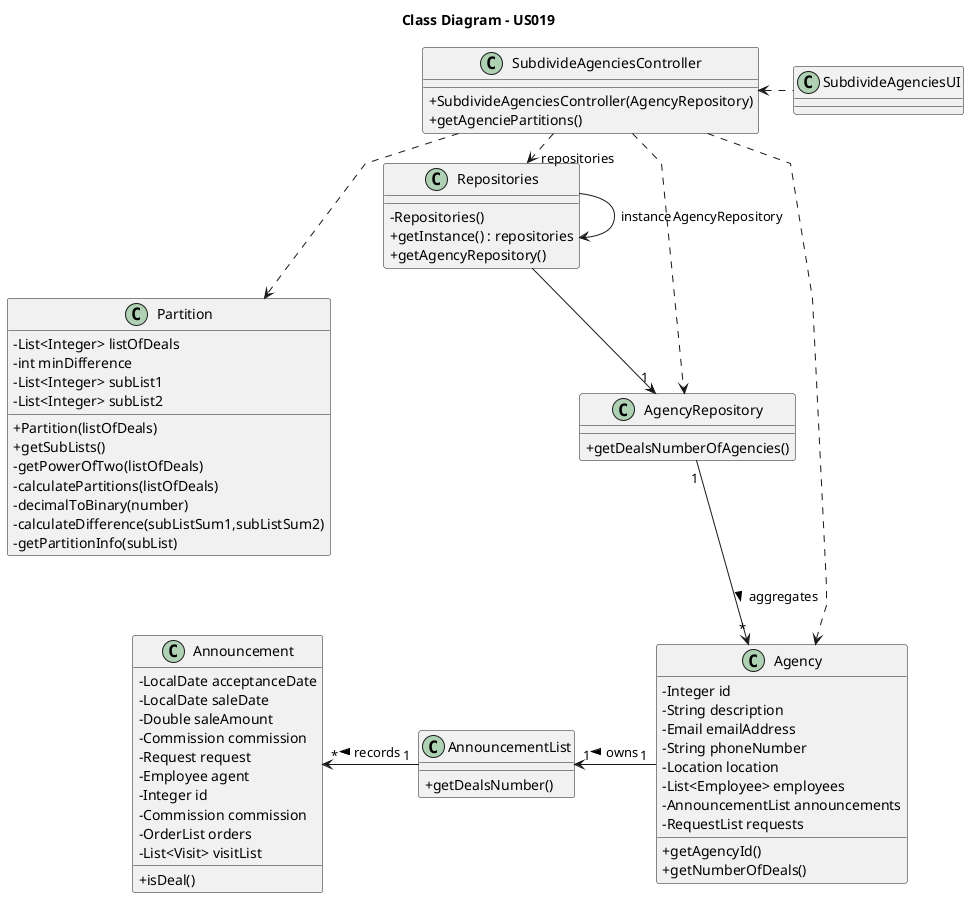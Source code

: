 @startuml
'skinparam monochrome true
skinparam packageStyle rectangle
skinparam shadowing false
skinparam linetype polyline
'skinparam linetype orto

skinparam classAttributeIconSize 0

'left to right direction

title Class Diagram - US019

class Agency {
    - Integer id
    - String description
    - Email emailAddress
    - String phoneNumber
    - Location location
    - List<Employee> employees
    - AnnouncementList announcements
    - RequestList requests
    + getAgencyId()
    + getNumberOfDeals()
}

class AnnouncementList{
    + getDealsNumber()
}


class Announcement{
    - LocalDate acceptanceDate
    - LocalDate saleDate
    - Double saleAmount
    - Commission commission
    - Request request
    - Employee agent
    - Integer id
    - Commission commission
    - OrderList orders
    - List<Visit> visitList
    + isDeal()
}

class Partition {
    - List<Integer> listOfDeals
    - int minDifference
    - List<Integer> subList1
    - List<Integer> subList2
    + Partition(listOfDeals)
    + getSubLists()
    - getPowerOfTwo(listOfDeals)
    - calculatePartitions(listOfDeals)
    - decimalToBinary(number)
    - calculateDifference(subListSum1,subListSum2)
    - getPartitionInfo(subList)

}

note right of Partition::getBinaryRepList
The variable size is
retrieved from listOfDeals
end note

note right of Partition::getBinaryRepresentation
idx equals 0, and will
be incremented in every
iteration
end note

'class ListInteger << List<Integer> >>{
'    + add(agencyId, deals)
'}

'class ListString << List<String> >>{
'    + add(sublistString)
'}

class AgencyRepository {
    + getDealsNumberOfAgencies()
}

class Repositories {
    - Repositories()
    + getInstance() : repositories
    + getAgencyRepository()
}

class SubdivideAgenciesController {
    + SubdivideAgenciesController(AgencyRepository)
    + getAgenciePartitions()
}

class SubdivideAgenciesUI {
}

Repositories -> Repositories : instance

SubdivideAgenciesUI .left> SubdivideAgenciesController

SubdivideAgenciesController .> Repositories : repositories

SubdivideAgenciesController .down.> Partition

Repositories -> "1" AgencyRepository

SubdivideAgenciesController ..> Agency
SubdivideAgenciesController ..> AgencyRepository : AgencyRepository

AgencyRepository "1" --> "*" Agency : aggregates >

Agency "1" -left> "1" AnnouncementList : owns >

AnnouncementList "1" -left> "*" Announcement: records >

'AgencyRepository "1" -> "1" ListInteger : creates >

'Partition "1" --> "1" ListString : creates >





@enduml